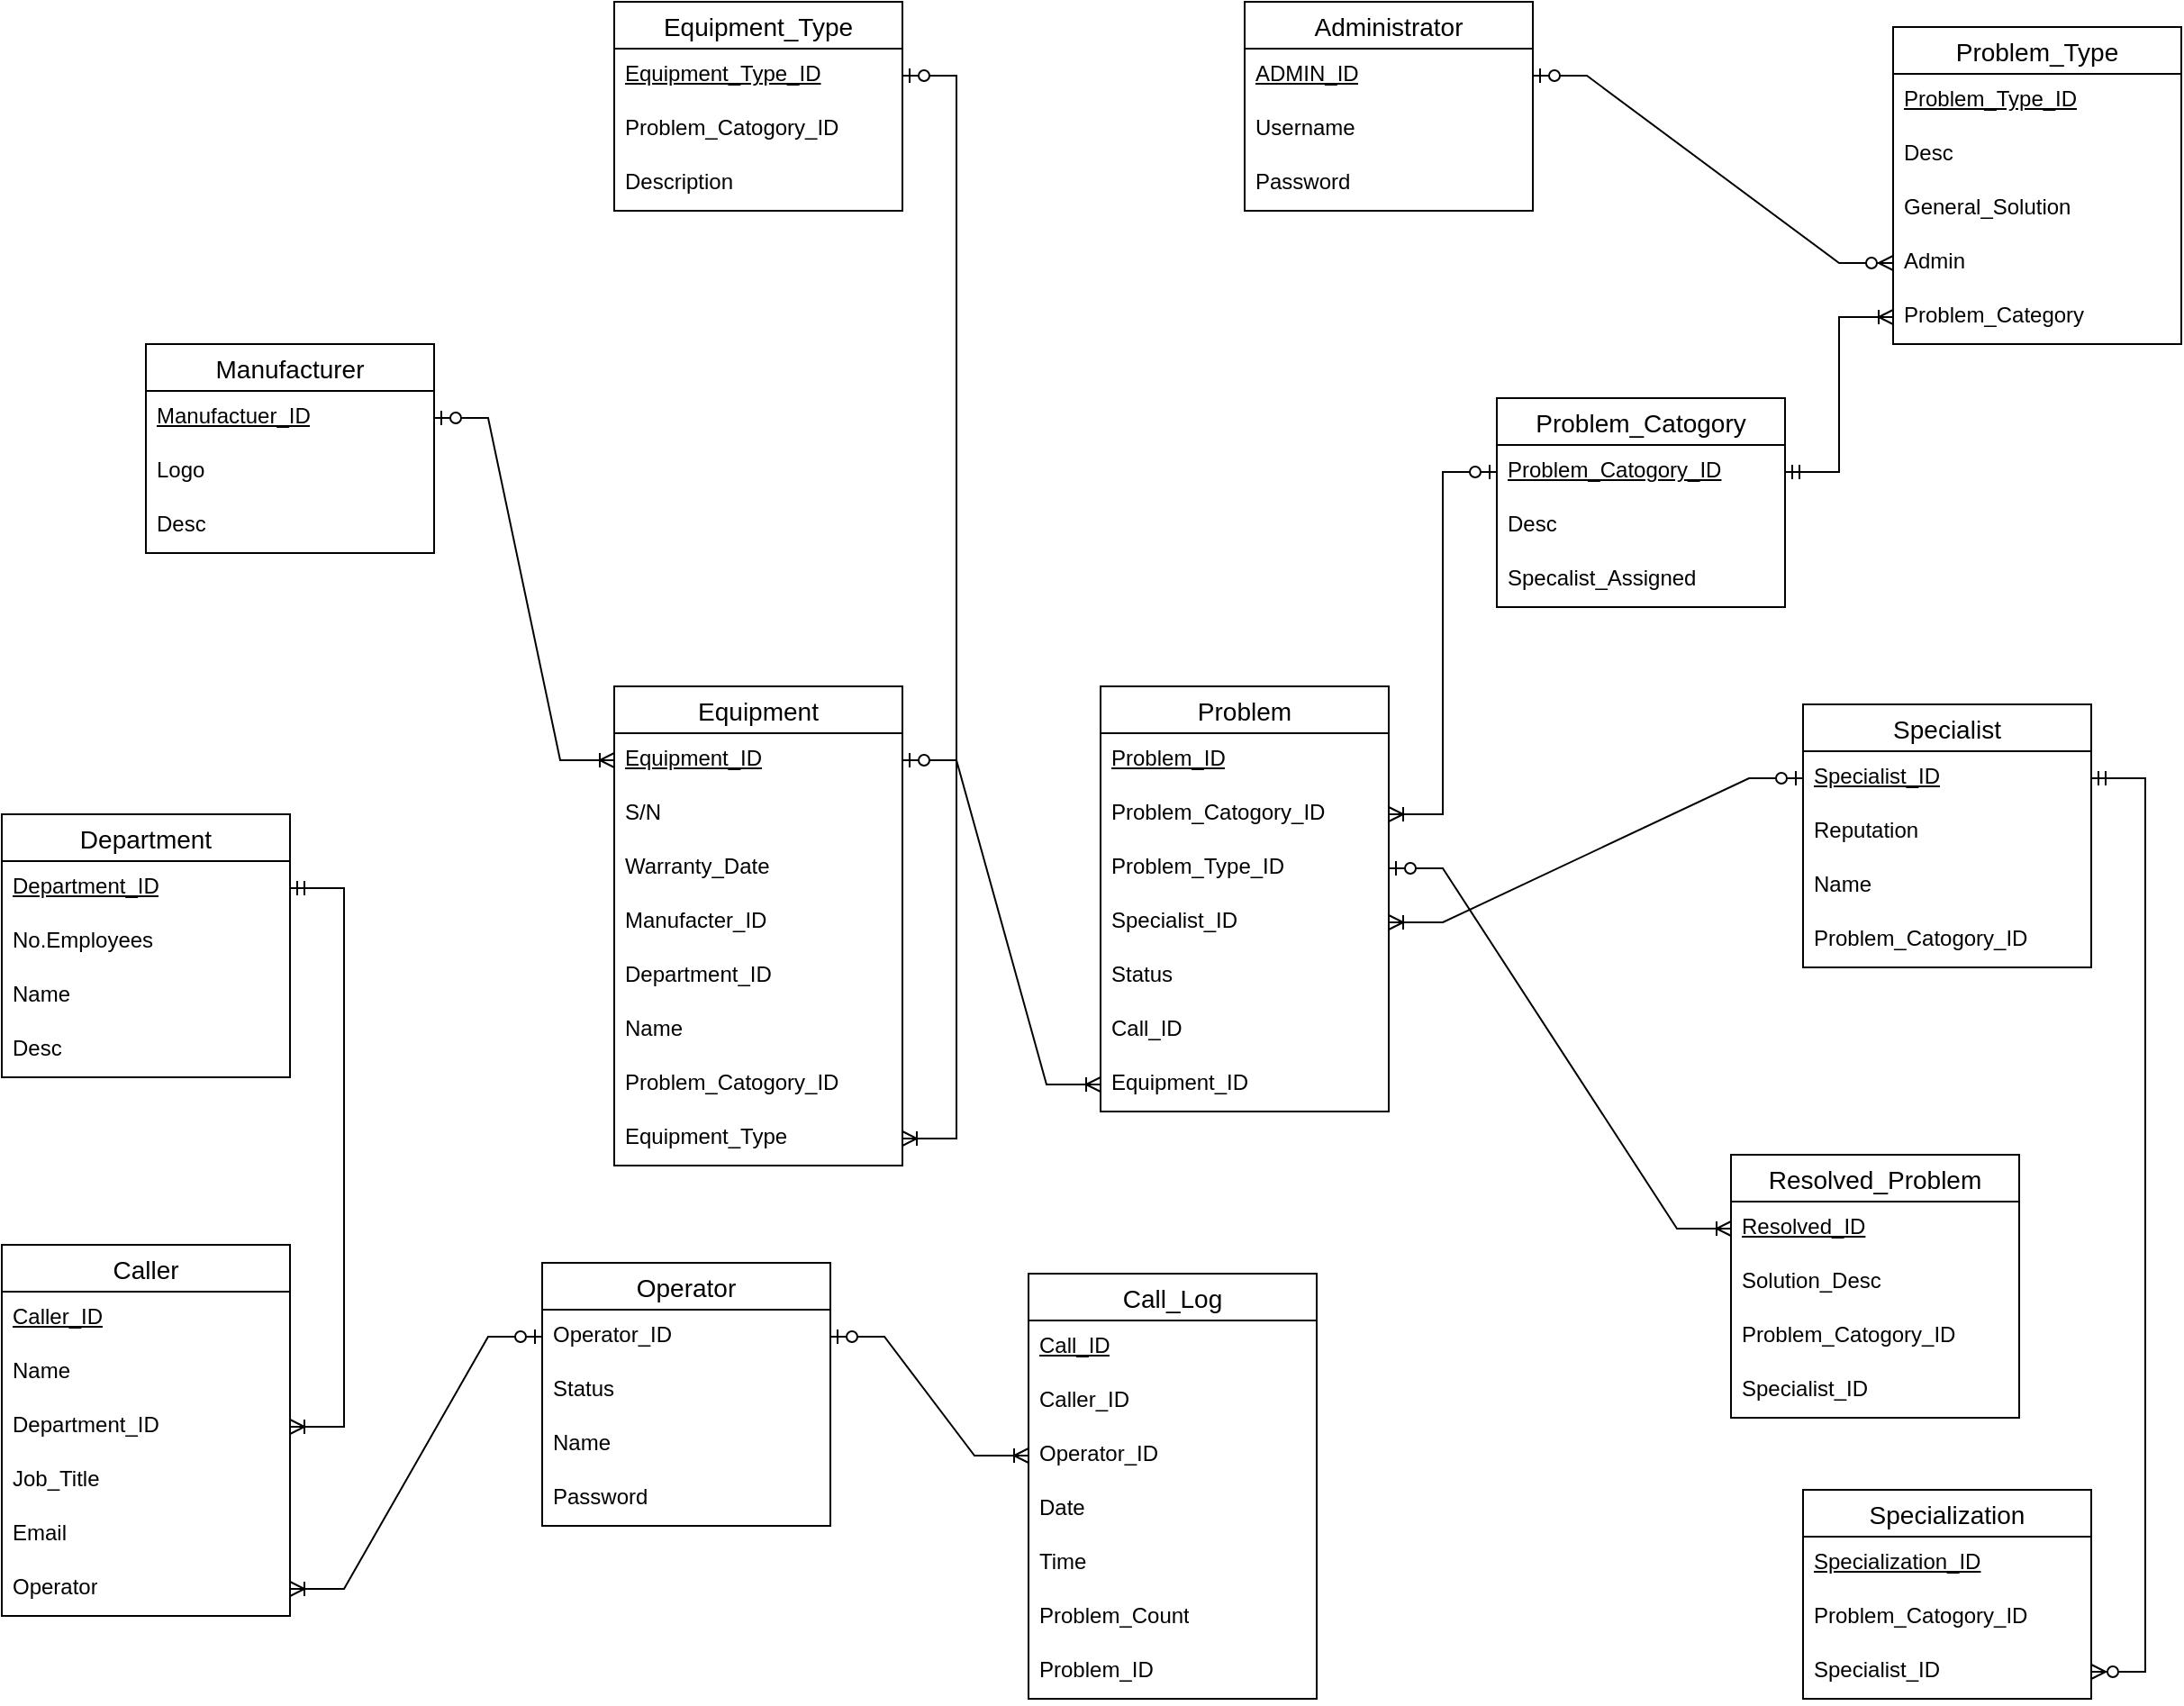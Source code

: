 <mxfile version="24.7.17">
  <diagram name="Página-1" id="JovMR-DmvsqPWMAvgPib">
    <mxGraphModel dx="2261" dy="698" grid="1" gridSize="10" guides="1" tooltips="1" connect="1" arrows="1" fold="1" page="1" pageScale="1" pageWidth="827" pageHeight="1169" math="0" shadow="0">
      <root>
        <mxCell id="0" />
        <mxCell id="1" parent="0" />
        <mxCell id="yYopy69-rkRQcs814ucn-5" value="Equipment_Type" style="swimlane;fontStyle=0;childLayout=stackLayout;horizontal=1;startSize=26;horizontalStack=0;resizeParent=1;resizeParentMax=0;resizeLast=0;collapsible=1;marginBottom=0;align=center;fontSize=14;" parent="1" vertex="1">
          <mxGeometry x="260" y="60" width="160" height="116" as="geometry" />
        </mxCell>
        <mxCell id="yYopy69-rkRQcs814ucn-6" value="Equipment_Type_ID" style="text;strokeColor=none;fillColor=none;spacingLeft=4;spacingRight=4;overflow=hidden;rotatable=0;points=[[0,0.5],[1,0.5]];portConstraint=eastwest;fontSize=12;whiteSpace=wrap;html=1;fontStyle=4" parent="yYopy69-rkRQcs814ucn-5" vertex="1">
          <mxGeometry y="26" width="160" height="30" as="geometry" />
        </mxCell>
        <mxCell id="yYopy69-rkRQcs814ucn-7" value="Problem_Catogory_ID" style="text;strokeColor=none;fillColor=none;spacingLeft=4;spacingRight=4;overflow=hidden;rotatable=0;points=[[0,0.5],[1,0.5]];portConstraint=eastwest;fontSize=12;whiteSpace=wrap;html=1;" parent="yYopy69-rkRQcs814ucn-5" vertex="1">
          <mxGeometry y="56" width="160" height="30" as="geometry" />
        </mxCell>
        <mxCell id="yYopy69-rkRQcs814ucn-8" value="Description" style="text;strokeColor=none;fillColor=none;spacingLeft=4;spacingRight=4;overflow=hidden;rotatable=0;points=[[0,0.5],[1,0.5]];portConstraint=eastwest;fontSize=12;whiteSpace=wrap;html=1;" parent="yYopy69-rkRQcs814ucn-5" vertex="1">
          <mxGeometry y="86" width="160" height="30" as="geometry" />
        </mxCell>
        <mxCell id="yYopy69-rkRQcs814ucn-1" value="Manufacturer" style="swimlane;fontStyle=0;childLayout=stackLayout;horizontal=1;startSize=26;horizontalStack=0;resizeParent=1;resizeParentMax=0;resizeLast=0;collapsible=1;marginBottom=0;align=center;fontSize=14;" parent="1" vertex="1">
          <mxGeometry y="250" width="160" height="116" as="geometry" />
        </mxCell>
        <mxCell id="yYopy69-rkRQcs814ucn-2" value="Manufactuer_ID" style="text;strokeColor=none;fillColor=none;spacingLeft=4;spacingRight=4;overflow=hidden;rotatable=0;points=[[0,0.5],[1,0.5]];portConstraint=eastwest;fontSize=12;whiteSpace=wrap;html=1;fontStyle=4" parent="yYopy69-rkRQcs814ucn-1" vertex="1">
          <mxGeometry y="26" width="160" height="30" as="geometry" />
        </mxCell>
        <mxCell id="yYopy69-rkRQcs814ucn-3" value="Logo" style="text;strokeColor=none;fillColor=none;spacingLeft=4;spacingRight=4;overflow=hidden;rotatable=0;points=[[0,0.5],[1,0.5]];portConstraint=eastwest;fontSize=12;whiteSpace=wrap;html=1;" parent="yYopy69-rkRQcs814ucn-1" vertex="1">
          <mxGeometry y="56" width="160" height="30" as="geometry" />
        </mxCell>
        <mxCell id="yYopy69-rkRQcs814ucn-4" value="Desc" style="text;strokeColor=none;fillColor=none;spacingLeft=4;spacingRight=4;overflow=hidden;rotatable=0;points=[[0,0.5],[1,0.5]];portConstraint=eastwest;fontSize=12;whiteSpace=wrap;html=1;" parent="yYopy69-rkRQcs814ucn-1" vertex="1">
          <mxGeometry y="86" width="160" height="30" as="geometry" />
        </mxCell>
        <mxCell id="yYopy69-rkRQcs814ucn-15" value="Department" style="swimlane;fontStyle=0;childLayout=stackLayout;horizontal=1;startSize=26;horizontalStack=0;resizeParent=1;resizeParentMax=0;resizeLast=0;collapsible=1;marginBottom=0;align=center;fontSize=14;" parent="1" vertex="1">
          <mxGeometry x="-80" y="511" width="160" height="146" as="geometry" />
        </mxCell>
        <mxCell id="yYopy69-rkRQcs814ucn-16" value="Department_ID" style="text;strokeColor=none;fillColor=none;spacingLeft=4;spacingRight=4;overflow=hidden;rotatable=0;points=[[0,0.5],[1,0.5]];portConstraint=eastwest;fontSize=12;whiteSpace=wrap;html=1;fontStyle=4" parent="yYopy69-rkRQcs814ucn-15" vertex="1">
          <mxGeometry y="26" width="160" height="30" as="geometry" />
        </mxCell>
        <mxCell id="yYopy69-rkRQcs814ucn-17" value="No.Employees" style="text;strokeColor=none;fillColor=none;spacingLeft=4;spacingRight=4;overflow=hidden;rotatable=0;points=[[0,0.5],[1,0.5]];portConstraint=eastwest;fontSize=12;whiteSpace=wrap;html=1;" parent="yYopy69-rkRQcs814ucn-15" vertex="1">
          <mxGeometry y="56" width="160" height="30" as="geometry" />
        </mxCell>
        <mxCell id="yYopy69-rkRQcs814ucn-18" value="Name" style="text;strokeColor=none;fillColor=none;spacingLeft=4;spacingRight=4;overflow=hidden;rotatable=0;points=[[0,0.5],[1,0.5]];portConstraint=eastwest;fontSize=12;whiteSpace=wrap;html=1;" parent="yYopy69-rkRQcs814ucn-15" vertex="1">
          <mxGeometry y="86" width="160" height="30" as="geometry" />
        </mxCell>
        <mxCell id="yYopy69-rkRQcs814ucn-19" value="Desc" style="text;strokeColor=none;fillColor=none;spacingLeft=4;spacingRight=4;overflow=hidden;rotatable=0;points=[[0,0.5],[1,0.5]];portConstraint=eastwest;fontSize=12;whiteSpace=wrap;html=1;" parent="yYopy69-rkRQcs814ucn-15" vertex="1">
          <mxGeometry y="116" width="160" height="30" as="geometry" />
        </mxCell>
        <mxCell id="yYopy69-rkRQcs814ucn-20" value="Equipment" style="swimlane;fontStyle=0;childLayout=stackLayout;horizontal=1;startSize=26;horizontalStack=0;resizeParent=1;resizeParentMax=0;resizeLast=0;collapsible=1;marginBottom=0;align=center;fontSize=14;" parent="1" vertex="1">
          <mxGeometry x="260" y="440" width="160" height="266" as="geometry" />
        </mxCell>
        <mxCell id="yYopy69-rkRQcs814ucn-21" value="Equipment_ID" style="text;strokeColor=none;fillColor=none;spacingLeft=4;spacingRight=4;overflow=hidden;rotatable=0;points=[[0,0.5],[1,0.5]];portConstraint=eastwest;fontSize=12;whiteSpace=wrap;html=1;fontStyle=4" parent="yYopy69-rkRQcs814ucn-20" vertex="1">
          <mxGeometry y="26" width="160" height="30" as="geometry" />
        </mxCell>
        <mxCell id="yYopy69-rkRQcs814ucn-22" value="S/N" style="text;strokeColor=none;fillColor=none;spacingLeft=4;spacingRight=4;overflow=hidden;rotatable=0;points=[[0,0.5],[1,0.5]];portConstraint=eastwest;fontSize=12;whiteSpace=wrap;html=1;" parent="yYopy69-rkRQcs814ucn-20" vertex="1">
          <mxGeometry y="56" width="160" height="30" as="geometry" />
        </mxCell>
        <mxCell id="yYopy69-rkRQcs814ucn-23" value="Warranty_Date" style="text;strokeColor=none;fillColor=none;spacingLeft=4;spacingRight=4;overflow=hidden;rotatable=0;points=[[0,0.5],[1,0.5]];portConstraint=eastwest;fontSize=12;whiteSpace=wrap;html=1;" parent="yYopy69-rkRQcs814ucn-20" vertex="1">
          <mxGeometry y="86" width="160" height="30" as="geometry" />
        </mxCell>
        <mxCell id="yYopy69-rkRQcs814ucn-24" value="Manufacter_ID" style="text;strokeColor=none;fillColor=none;spacingLeft=4;spacingRight=4;overflow=hidden;rotatable=0;points=[[0,0.5],[1,0.5]];portConstraint=eastwest;fontSize=12;whiteSpace=wrap;html=1;" parent="yYopy69-rkRQcs814ucn-20" vertex="1">
          <mxGeometry y="116" width="160" height="30" as="geometry" />
        </mxCell>
        <mxCell id="yYopy69-rkRQcs814ucn-25" value="Department_ID" style="text;strokeColor=none;fillColor=none;spacingLeft=4;spacingRight=4;overflow=hidden;rotatable=0;points=[[0,0.5],[1,0.5]];portConstraint=eastwest;fontSize=12;whiteSpace=wrap;html=1;" parent="yYopy69-rkRQcs814ucn-20" vertex="1">
          <mxGeometry y="146" width="160" height="30" as="geometry" />
        </mxCell>
        <mxCell id="yYopy69-rkRQcs814ucn-26" value="Name" style="text;strokeColor=none;fillColor=none;spacingLeft=4;spacingRight=4;overflow=hidden;rotatable=0;points=[[0,0.5],[1,0.5]];portConstraint=eastwest;fontSize=12;whiteSpace=wrap;html=1;" parent="yYopy69-rkRQcs814ucn-20" vertex="1">
          <mxGeometry y="176" width="160" height="30" as="geometry" />
        </mxCell>
        <mxCell id="yYopy69-rkRQcs814ucn-27" value="Problem_Catogory_ID" style="text;strokeColor=none;fillColor=none;spacingLeft=4;spacingRight=4;overflow=hidden;rotatable=0;points=[[0,0.5],[1,0.5]];portConstraint=eastwest;fontSize=12;whiteSpace=wrap;html=1;" parent="yYopy69-rkRQcs814ucn-20" vertex="1">
          <mxGeometry y="206" width="160" height="30" as="geometry" />
        </mxCell>
        <mxCell id="ypw_6ydUtH_LC-YjlXRN-9" value="Equipment_Type" style="text;strokeColor=none;fillColor=none;spacingLeft=4;spacingRight=4;overflow=hidden;rotatable=0;points=[[0,0.5],[1,0.5]];portConstraint=eastwest;fontSize=12;whiteSpace=wrap;html=1;" vertex="1" parent="yYopy69-rkRQcs814ucn-20">
          <mxGeometry y="236" width="160" height="30" as="geometry" />
        </mxCell>
        <mxCell id="yYopy69-rkRQcs814ucn-28" value="Operator" style="swimlane;fontStyle=0;childLayout=stackLayout;horizontal=1;startSize=26;horizontalStack=0;resizeParent=1;resizeParentMax=0;resizeLast=0;collapsible=1;marginBottom=0;align=center;fontSize=14;" parent="1" vertex="1">
          <mxGeometry x="220" y="760" width="160" height="146" as="geometry" />
        </mxCell>
        <mxCell id="yYopy69-rkRQcs814ucn-30" value="Operator_ID" style="text;strokeColor=none;fillColor=none;spacingLeft=4;spacingRight=4;overflow=hidden;rotatable=0;points=[[0,0.5],[1,0.5]];portConstraint=eastwest;fontSize=12;whiteSpace=wrap;html=1;" parent="yYopy69-rkRQcs814ucn-28" vertex="1">
          <mxGeometry y="26" width="160" height="30" as="geometry" />
        </mxCell>
        <mxCell id="yYopy69-rkRQcs814ucn-31" value="Status" style="text;strokeColor=none;fillColor=none;spacingLeft=4;spacingRight=4;overflow=hidden;rotatable=0;points=[[0,0.5],[1,0.5]];portConstraint=eastwest;fontSize=12;whiteSpace=wrap;html=1;" parent="yYopy69-rkRQcs814ucn-28" vertex="1">
          <mxGeometry y="56" width="160" height="30" as="geometry" />
        </mxCell>
        <mxCell id="yYopy69-rkRQcs814ucn-32" value="Name" style="text;strokeColor=none;fillColor=none;spacingLeft=4;spacingRight=4;overflow=hidden;rotatable=0;points=[[0,0.5],[1,0.5]];portConstraint=eastwest;fontSize=12;whiteSpace=wrap;html=1;" parent="yYopy69-rkRQcs814ucn-28" vertex="1">
          <mxGeometry y="86" width="160" height="30" as="geometry" />
        </mxCell>
        <mxCell id="yYopy69-rkRQcs814ucn-33" value="Password" style="text;strokeColor=none;fillColor=none;spacingLeft=4;spacingRight=4;overflow=hidden;rotatable=0;points=[[0,0.5],[1,0.5]];portConstraint=eastwest;fontSize=12;whiteSpace=wrap;html=1;" parent="yYopy69-rkRQcs814ucn-28" vertex="1">
          <mxGeometry y="116" width="160" height="30" as="geometry" />
        </mxCell>
        <mxCell id="yYopy69-rkRQcs814ucn-34" value="Call_Log" style="swimlane;fontStyle=0;childLayout=stackLayout;horizontal=1;startSize=26;horizontalStack=0;resizeParent=1;resizeParentMax=0;resizeLast=0;collapsible=1;marginBottom=0;align=center;fontSize=14;" parent="1" vertex="1">
          <mxGeometry x="490" y="766" width="160" height="236" as="geometry" />
        </mxCell>
        <mxCell id="yYopy69-rkRQcs814ucn-35" value="Call_ID" style="text;strokeColor=none;fillColor=none;spacingLeft=4;spacingRight=4;overflow=hidden;rotatable=0;points=[[0,0.5],[1,0.5]];portConstraint=eastwest;fontSize=12;whiteSpace=wrap;html=1;fontStyle=4" parent="yYopy69-rkRQcs814ucn-34" vertex="1">
          <mxGeometry y="26" width="160" height="30" as="geometry" />
        </mxCell>
        <mxCell id="yYopy69-rkRQcs814ucn-36" value="Caller_ID" style="text;strokeColor=none;fillColor=none;spacingLeft=4;spacingRight=4;overflow=hidden;rotatable=0;points=[[0,0.5],[1,0.5]];portConstraint=eastwest;fontSize=12;whiteSpace=wrap;html=1;" parent="yYopy69-rkRQcs814ucn-34" vertex="1">
          <mxGeometry y="56" width="160" height="30" as="geometry" />
        </mxCell>
        <mxCell id="yYopy69-rkRQcs814ucn-37" value="Operator_ID" style="text;strokeColor=none;fillColor=none;spacingLeft=4;spacingRight=4;overflow=hidden;rotatable=0;points=[[0,0.5],[1,0.5]];portConstraint=eastwest;fontSize=12;whiteSpace=wrap;html=1;" parent="yYopy69-rkRQcs814ucn-34" vertex="1">
          <mxGeometry y="86" width="160" height="30" as="geometry" />
        </mxCell>
        <mxCell id="yYopy69-rkRQcs814ucn-38" value="Date" style="text;strokeColor=none;fillColor=none;spacingLeft=4;spacingRight=4;overflow=hidden;rotatable=0;points=[[0,0.5],[1,0.5]];portConstraint=eastwest;fontSize=12;whiteSpace=wrap;html=1;" parent="yYopy69-rkRQcs814ucn-34" vertex="1">
          <mxGeometry y="116" width="160" height="30" as="geometry" />
        </mxCell>
        <mxCell id="yYopy69-rkRQcs814ucn-39" value="Time" style="text;strokeColor=none;fillColor=none;spacingLeft=4;spacingRight=4;overflow=hidden;rotatable=0;points=[[0,0.5],[1,0.5]];portConstraint=eastwest;fontSize=12;whiteSpace=wrap;html=1;" parent="yYopy69-rkRQcs814ucn-34" vertex="1">
          <mxGeometry y="146" width="160" height="30" as="geometry" />
        </mxCell>
        <mxCell id="yYopy69-rkRQcs814ucn-40" value="Problem_Count" style="text;strokeColor=none;fillColor=none;spacingLeft=4;spacingRight=4;overflow=hidden;rotatable=0;points=[[0,0.5],[1,0.5]];portConstraint=eastwest;fontSize=12;whiteSpace=wrap;html=1;" parent="yYopy69-rkRQcs814ucn-34" vertex="1">
          <mxGeometry y="176" width="160" height="30" as="geometry" />
        </mxCell>
        <mxCell id="yYopy69-rkRQcs814ucn-41" value="Problem_ID" style="text;strokeColor=none;fillColor=none;spacingLeft=4;spacingRight=4;overflow=hidden;rotatable=0;points=[[0,0.5],[1,0.5]];portConstraint=eastwest;fontSize=12;whiteSpace=wrap;html=1;" parent="yYopy69-rkRQcs814ucn-34" vertex="1">
          <mxGeometry y="206" width="160" height="30" as="geometry" />
        </mxCell>
        <mxCell id="yYopy69-rkRQcs814ucn-50" value="Resolved_Problem" style="swimlane;fontStyle=0;childLayout=stackLayout;horizontal=1;startSize=26;horizontalStack=0;resizeParent=1;resizeParentMax=0;resizeLast=0;collapsible=1;marginBottom=0;align=center;fontSize=14;" parent="1" vertex="1">
          <mxGeometry x="880" y="700" width="160" height="146" as="geometry" />
        </mxCell>
        <mxCell id="yYopy69-rkRQcs814ucn-51" value="Resolved_ID" style="text;strokeColor=none;fillColor=none;spacingLeft=4;spacingRight=4;overflow=hidden;rotatable=0;points=[[0,0.5],[1,0.5]];portConstraint=eastwest;fontSize=12;whiteSpace=wrap;html=1;fontStyle=4" parent="yYopy69-rkRQcs814ucn-50" vertex="1">
          <mxGeometry y="26" width="160" height="30" as="geometry" />
        </mxCell>
        <mxCell id="yYopy69-rkRQcs814ucn-52" value="Solution_Desc" style="text;strokeColor=none;fillColor=none;spacingLeft=4;spacingRight=4;overflow=hidden;rotatable=0;points=[[0,0.5],[1,0.5]];portConstraint=eastwest;fontSize=12;whiteSpace=wrap;html=1;" parent="yYopy69-rkRQcs814ucn-50" vertex="1">
          <mxGeometry y="56" width="160" height="30" as="geometry" />
        </mxCell>
        <mxCell id="yYopy69-rkRQcs814ucn-53" value="Problem_Catogory_ID" style="text;strokeColor=none;fillColor=none;spacingLeft=4;spacingRight=4;overflow=hidden;rotatable=0;points=[[0,0.5],[1,0.5]];portConstraint=eastwest;fontSize=12;whiteSpace=wrap;html=1;" parent="yYopy69-rkRQcs814ucn-50" vertex="1">
          <mxGeometry y="86" width="160" height="30" as="geometry" />
        </mxCell>
        <mxCell id="yYopy69-rkRQcs814ucn-54" value="Specialist_ID" style="text;strokeColor=none;fillColor=none;spacingLeft=4;spacingRight=4;overflow=hidden;rotatable=0;points=[[0,0.5],[1,0.5]];portConstraint=eastwest;fontSize=12;whiteSpace=wrap;html=1;" parent="yYopy69-rkRQcs814ucn-50" vertex="1">
          <mxGeometry y="116" width="160" height="30" as="geometry" />
        </mxCell>
        <mxCell id="yYopy69-rkRQcs814ucn-55" value="Specialization" style="swimlane;fontStyle=0;childLayout=stackLayout;horizontal=1;startSize=26;horizontalStack=0;resizeParent=1;resizeParentMax=0;resizeLast=0;collapsible=1;marginBottom=0;align=center;fontSize=14;" parent="1" vertex="1">
          <mxGeometry x="920" y="886" width="160" height="116" as="geometry" />
        </mxCell>
        <mxCell id="yYopy69-rkRQcs814ucn-56" value="Specialization_ID" style="text;strokeColor=none;fillColor=none;spacingLeft=4;spacingRight=4;overflow=hidden;rotatable=0;points=[[0,0.5],[1,0.5]];portConstraint=eastwest;fontSize=12;whiteSpace=wrap;html=1;fontStyle=4" parent="yYopy69-rkRQcs814ucn-55" vertex="1">
          <mxGeometry y="26" width="160" height="30" as="geometry" />
        </mxCell>
        <mxCell id="yYopy69-rkRQcs814ucn-57" value="Problem_Catogory_ID" style="text;strokeColor=none;fillColor=none;spacingLeft=4;spacingRight=4;overflow=hidden;rotatable=0;points=[[0,0.5],[1,0.5]];portConstraint=eastwest;fontSize=12;whiteSpace=wrap;html=1;" parent="yYopy69-rkRQcs814ucn-55" vertex="1">
          <mxGeometry y="56" width="160" height="30" as="geometry" />
        </mxCell>
        <mxCell id="yYopy69-rkRQcs814ucn-58" value="Specialist_ID" style="text;strokeColor=none;fillColor=none;spacingLeft=4;spacingRight=4;overflow=hidden;rotatable=0;points=[[0,0.5],[1,0.5]];portConstraint=eastwest;fontSize=12;whiteSpace=wrap;html=1;" parent="yYopy69-rkRQcs814ucn-55" vertex="1">
          <mxGeometry y="86" width="160" height="30" as="geometry" />
        </mxCell>
        <mxCell id="yYopy69-rkRQcs814ucn-61" value="Specialist" style="swimlane;fontStyle=0;childLayout=stackLayout;horizontal=1;startSize=26;horizontalStack=0;resizeParent=1;resizeParentMax=0;resizeLast=0;collapsible=1;marginBottom=0;align=center;fontSize=14;" parent="1" vertex="1">
          <mxGeometry x="920" y="450" width="160" height="146" as="geometry" />
        </mxCell>
        <mxCell id="yYopy69-rkRQcs814ucn-62" value="Specialist_ID" style="text;strokeColor=none;fillColor=none;spacingLeft=4;spacingRight=4;overflow=hidden;rotatable=0;points=[[0,0.5],[1,0.5]];portConstraint=eastwest;fontSize=12;whiteSpace=wrap;html=1;fontStyle=4" parent="yYopy69-rkRQcs814ucn-61" vertex="1">
          <mxGeometry y="26" width="160" height="30" as="geometry" />
        </mxCell>
        <mxCell id="yYopy69-rkRQcs814ucn-63" value="Reputation" style="text;strokeColor=none;fillColor=none;spacingLeft=4;spacingRight=4;overflow=hidden;rotatable=0;points=[[0,0.5],[1,0.5]];portConstraint=eastwest;fontSize=12;whiteSpace=wrap;html=1;" parent="yYopy69-rkRQcs814ucn-61" vertex="1">
          <mxGeometry y="56" width="160" height="30" as="geometry" />
        </mxCell>
        <mxCell id="yYopy69-rkRQcs814ucn-64" value="Name" style="text;strokeColor=none;fillColor=none;spacingLeft=4;spacingRight=4;overflow=hidden;rotatable=0;points=[[0,0.5],[1,0.5]];portConstraint=eastwest;fontSize=12;whiteSpace=wrap;html=1;" parent="yYopy69-rkRQcs814ucn-61" vertex="1">
          <mxGeometry y="86" width="160" height="30" as="geometry" />
        </mxCell>
        <mxCell id="yYopy69-rkRQcs814ucn-65" value="Problem_Catogory_ID" style="text;strokeColor=none;fillColor=none;spacingLeft=4;spacingRight=4;overflow=hidden;rotatable=0;points=[[0,0.5],[1,0.5]];portConstraint=eastwest;fontSize=12;whiteSpace=wrap;html=1;" parent="yYopy69-rkRQcs814ucn-61" vertex="1">
          <mxGeometry y="116" width="160" height="30" as="geometry" />
        </mxCell>
        <mxCell id="yYopy69-rkRQcs814ucn-66" value="Problem_Type" style="swimlane;fontStyle=0;childLayout=stackLayout;horizontal=1;startSize=26;horizontalStack=0;resizeParent=1;resizeParentMax=0;resizeLast=0;collapsible=1;marginBottom=0;align=center;fontSize=14;" parent="1" vertex="1">
          <mxGeometry x="970" y="74" width="160" height="176" as="geometry" />
        </mxCell>
        <mxCell id="yYopy69-rkRQcs814ucn-67" value="Problem_Type_ID" style="text;strokeColor=none;fillColor=none;spacingLeft=4;spacingRight=4;overflow=hidden;rotatable=0;points=[[0,0.5],[1,0.5]];portConstraint=eastwest;fontSize=12;whiteSpace=wrap;html=1;fontStyle=4" parent="yYopy69-rkRQcs814ucn-66" vertex="1">
          <mxGeometry y="26" width="160" height="30" as="geometry" />
        </mxCell>
        <mxCell id="yYopy69-rkRQcs814ucn-68" value="Desc" style="text;strokeColor=none;fillColor=none;spacingLeft=4;spacingRight=4;overflow=hidden;rotatable=0;points=[[0,0.5],[1,0.5]];portConstraint=eastwest;fontSize=12;whiteSpace=wrap;html=1;" parent="yYopy69-rkRQcs814ucn-66" vertex="1">
          <mxGeometry y="56" width="160" height="30" as="geometry" />
        </mxCell>
        <mxCell id="yYopy69-rkRQcs814ucn-69" value="General_Solution" style="text;strokeColor=none;fillColor=none;spacingLeft=4;spacingRight=4;overflow=hidden;rotatable=0;points=[[0,0.5],[1,0.5]];portConstraint=eastwest;fontSize=12;whiteSpace=wrap;html=1;" parent="yYopy69-rkRQcs814ucn-66" vertex="1">
          <mxGeometry y="86" width="160" height="30" as="geometry" />
        </mxCell>
        <mxCell id="ypw_6ydUtH_LC-YjlXRN-11" value="Admin" style="text;strokeColor=none;fillColor=none;spacingLeft=4;spacingRight=4;overflow=hidden;rotatable=0;points=[[0,0.5],[1,0.5]];portConstraint=eastwest;fontSize=12;whiteSpace=wrap;html=1;" vertex="1" parent="yYopy69-rkRQcs814ucn-66">
          <mxGeometry y="116" width="160" height="30" as="geometry" />
        </mxCell>
        <mxCell id="ypw_6ydUtH_LC-YjlXRN-12" value="Problem_Category" style="text;strokeColor=none;fillColor=none;spacingLeft=4;spacingRight=4;overflow=hidden;rotatable=0;points=[[0,0.5],[1,0.5]];portConstraint=eastwest;fontSize=12;whiteSpace=wrap;html=1;" vertex="1" parent="yYopy69-rkRQcs814ucn-66">
          <mxGeometry y="146" width="160" height="30" as="geometry" />
        </mxCell>
        <mxCell id="yYopy69-rkRQcs814ucn-70" value="Problem_Catogory" style="swimlane;fontStyle=0;childLayout=stackLayout;horizontal=1;startSize=26;horizontalStack=0;resizeParent=1;resizeParentMax=0;resizeLast=0;collapsible=1;marginBottom=0;align=center;fontSize=14;" parent="1" vertex="1">
          <mxGeometry x="750" y="280" width="160" height="116" as="geometry" />
        </mxCell>
        <mxCell id="yYopy69-rkRQcs814ucn-71" value="Problem_Catogory_ID" style="text;strokeColor=none;fillColor=none;spacingLeft=4;spacingRight=4;overflow=hidden;rotatable=0;points=[[0,0.5],[1,0.5]];portConstraint=eastwest;fontSize=12;whiteSpace=wrap;html=1;fontStyle=4" parent="yYopy69-rkRQcs814ucn-70" vertex="1">
          <mxGeometry y="26" width="160" height="30" as="geometry" />
        </mxCell>
        <mxCell id="yYopy69-rkRQcs814ucn-72" value="Desc" style="text;strokeColor=none;fillColor=none;spacingLeft=4;spacingRight=4;overflow=hidden;rotatable=0;points=[[0,0.5],[1,0.5]];portConstraint=eastwest;fontSize=12;whiteSpace=wrap;html=1;" parent="yYopy69-rkRQcs814ucn-70" vertex="1">
          <mxGeometry y="56" width="160" height="30" as="geometry" />
        </mxCell>
        <mxCell id="yYopy69-rkRQcs814ucn-73" value="Specalist_Assigned" style="text;strokeColor=none;fillColor=none;spacingLeft=4;spacingRight=4;overflow=hidden;rotatable=0;points=[[0,0.5],[1,0.5]];portConstraint=eastwest;fontSize=12;whiteSpace=wrap;html=1;" parent="yYopy69-rkRQcs814ucn-70" vertex="1">
          <mxGeometry y="86" width="160" height="30" as="geometry" />
        </mxCell>
        <mxCell id="yYopy69-rkRQcs814ucn-74" value="Administrator" style="swimlane;fontStyle=0;childLayout=stackLayout;horizontal=1;startSize=26;horizontalStack=0;resizeParent=1;resizeParentMax=0;resizeLast=0;collapsible=1;marginBottom=0;align=center;fontSize=14;" parent="1" vertex="1">
          <mxGeometry x="610" y="60" width="160" height="116" as="geometry" />
        </mxCell>
        <mxCell id="yYopy69-rkRQcs814ucn-75" value="ADMIN_ID" style="text;strokeColor=none;fillColor=none;spacingLeft=4;spacingRight=4;overflow=hidden;rotatable=0;points=[[0,0.5],[1,0.5]];portConstraint=eastwest;fontSize=12;whiteSpace=wrap;html=1;fontStyle=4" parent="yYopy69-rkRQcs814ucn-74" vertex="1">
          <mxGeometry y="26" width="160" height="30" as="geometry" />
        </mxCell>
        <mxCell id="yYopy69-rkRQcs814ucn-76" value="Username" style="text;strokeColor=none;fillColor=none;spacingLeft=4;spacingRight=4;overflow=hidden;rotatable=0;points=[[0,0.5],[1,0.5]];portConstraint=eastwest;fontSize=12;whiteSpace=wrap;html=1;" parent="yYopy69-rkRQcs814ucn-74" vertex="1">
          <mxGeometry y="56" width="160" height="30" as="geometry" />
        </mxCell>
        <mxCell id="yYopy69-rkRQcs814ucn-77" value="Password" style="text;strokeColor=none;fillColor=none;spacingLeft=4;spacingRight=4;overflow=hidden;rotatable=0;points=[[0,0.5],[1,0.5]];portConstraint=eastwest;fontSize=12;whiteSpace=wrap;html=1;" parent="yYopy69-rkRQcs814ucn-74" vertex="1">
          <mxGeometry y="86" width="160" height="30" as="geometry" />
        </mxCell>
        <mxCell id="yYopy69-rkRQcs814ucn-78" value="Problem" style="swimlane;fontStyle=0;childLayout=stackLayout;horizontal=1;startSize=26;horizontalStack=0;resizeParent=1;resizeParentMax=0;resizeLast=0;collapsible=1;marginBottom=0;align=center;fontSize=14;" parent="1" vertex="1">
          <mxGeometry x="530" y="440" width="160" height="236" as="geometry" />
        </mxCell>
        <mxCell id="yYopy69-rkRQcs814ucn-79" value="Problem_ID" style="text;strokeColor=none;fillColor=none;spacingLeft=4;spacingRight=4;overflow=hidden;rotatable=0;points=[[0,0.5],[1,0.5]];portConstraint=eastwest;fontSize=12;whiteSpace=wrap;html=1;fontStyle=4" parent="yYopy69-rkRQcs814ucn-78" vertex="1">
          <mxGeometry y="26" width="160" height="30" as="geometry" />
        </mxCell>
        <mxCell id="yYopy69-rkRQcs814ucn-80" value="Problem_Catogory_ID" style="text;strokeColor=none;fillColor=none;spacingLeft=4;spacingRight=4;overflow=hidden;rotatable=0;points=[[0,0.5],[1,0.5]];portConstraint=eastwest;fontSize=12;whiteSpace=wrap;html=1;" parent="yYopy69-rkRQcs814ucn-78" vertex="1">
          <mxGeometry y="56" width="160" height="30" as="geometry" />
        </mxCell>
        <mxCell id="yYopy69-rkRQcs814ucn-81" value="Problem_Type_ID" style="text;strokeColor=none;fillColor=none;spacingLeft=4;spacingRight=4;overflow=hidden;rotatable=0;points=[[0,0.5],[1,0.5]];portConstraint=eastwest;fontSize=12;whiteSpace=wrap;html=1;" parent="yYopy69-rkRQcs814ucn-78" vertex="1">
          <mxGeometry y="86" width="160" height="30" as="geometry" />
        </mxCell>
        <mxCell id="yYopy69-rkRQcs814ucn-82" value="Specialist_ID" style="text;strokeColor=none;fillColor=none;spacingLeft=4;spacingRight=4;overflow=hidden;rotatable=0;points=[[0,0.5],[1,0.5]];portConstraint=eastwest;fontSize=12;whiteSpace=wrap;html=1;" parent="yYopy69-rkRQcs814ucn-78" vertex="1">
          <mxGeometry y="116" width="160" height="30" as="geometry" />
        </mxCell>
        <mxCell id="yYopy69-rkRQcs814ucn-83" value="Status" style="text;strokeColor=none;fillColor=none;spacingLeft=4;spacingRight=4;overflow=hidden;rotatable=0;points=[[0,0.5],[1,0.5]];portConstraint=eastwest;fontSize=12;whiteSpace=wrap;html=1;" parent="yYopy69-rkRQcs814ucn-78" vertex="1">
          <mxGeometry y="146" width="160" height="30" as="geometry" />
        </mxCell>
        <mxCell id="yYopy69-rkRQcs814ucn-84" value="Call_ID" style="text;strokeColor=none;fillColor=none;spacingLeft=4;spacingRight=4;overflow=hidden;rotatable=0;points=[[0,0.5],[1,0.5]];portConstraint=eastwest;fontSize=12;whiteSpace=wrap;html=1;" parent="yYopy69-rkRQcs814ucn-78" vertex="1">
          <mxGeometry y="176" width="160" height="30" as="geometry" />
        </mxCell>
        <mxCell id="ypw_6ydUtH_LC-YjlXRN-6" value="Equipment_ID" style="text;strokeColor=none;fillColor=none;spacingLeft=4;spacingRight=4;overflow=hidden;rotatable=0;points=[[0,0.5],[1,0.5]];portConstraint=eastwest;fontSize=12;whiteSpace=wrap;html=1;" vertex="1" parent="yYopy69-rkRQcs814ucn-78">
          <mxGeometry y="206" width="160" height="30" as="geometry" />
        </mxCell>
        <mxCell id="yYopy69-rkRQcs814ucn-86" value="Caller" style="swimlane;fontStyle=0;childLayout=stackLayout;horizontal=1;startSize=26;horizontalStack=0;resizeParent=1;resizeParentMax=0;resizeLast=0;collapsible=1;marginBottom=0;align=center;fontSize=14;" parent="1" vertex="1">
          <mxGeometry x="-80" y="750" width="160" height="206" as="geometry" />
        </mxCell>
        <mxCell id="yYopy69-rkRQcs814ucn-87" value="Caller_ID" style="text;strokeColor=none;fillColor=none;spacingLeft=4;spacingRight=4;overflow=hidden;rotatable=0;points=[[0,0.5],[1,0.5]];portConstraint=eastwest;fontSize=12;whiteSpace=wrap;html=1;fontStyle=4" parent="yYopy69-rkRQcs814ucn-86" vertex="1">
          <mxGeometry y="26" width="160" height="30" as="geometry" />
        </mxCell>
        <mxCell id="yYopy69-rkRQcs814ucn-88" value="Name" style="text;strokeColor=none;fillColor=none;spacingLeft=4;spacingRight=4;overflow=hidden;rotatable=0;points=[[0,0.5],[1,0.5]];portConstraint=eastwest;fontSize=12;whiteSpace=wrap;html=1;" parent="yYopy69-rkRQcs814ucn-86" vertex="1">
          <mxGeometry y="56" width="160" height="30" as="geometry" />
        </mxCell>
        <mxCell id="yYopy69-rkRQcs814ucn-89" value="Department_ID" style="text;strokeColor=none;fillColor=none;spacingLeft=4;spacingRight=4;overflow=hidden;rotatable=0;points=[[0,0.5],[1,0.5]];portConstraint=eastwest;fontSize=12;whiteSpace=wrap;html=1;" parent="yYopy69-rkRQcs814ucn-86" vertex="1">
          <mxGeometry y="86" width="160" height="30" as="geometry" />
        </mxCell>
        <mxCell id="yYopy69-rkRQcs814ucn-90" value="Job_Title" style="text;strokeColor=none;fillColor=none;spacingLeft=4;spacingRight=4;overflow=hidden;rotatable=0;points=[[0,0.5],[1,0.5]];portConstraint=eastwest;fontSize=12;whiteSpace=wrap;html=1;" parent="yYopy69-rkRQcs814ucn-86" vertex="1">
          <mxGeometry y="116" width="160" height="30" as="geometry" />
        </mxCell>
        <mxCell id="yYopy69-rkRQcs814ucn-91" value="Email" style="text;strokeColor=none;fillColor=none;spacingLeft=4;spacingRight=4;overflow=hidden;rotatable=0;points=[[0,0.5],[1,0.5]];portConstraint=eastwest;fontSize=12;whiteSpace=wrap;html=1;" parent="yYopy69-rkRQcs814ucn-86" vertex="1">
          <mxGeometry y="146" width="160" height="30" as="geometry" />
        </mxCell>
        <mxCell id="ypw_6ydUtH_LC-YjlXRN-17" value="Operator" style="text;strokeColor=none;fillColor=none;spacingLeft=4;spacingRight=4;overflow=hidden;rotatable=0;points=[[0,0.5],[1,0.5]];portConstraint=eastwest;fontSize=12;whiteSpace=wrap;html=1;" vertex="1" parent="yYopy69-rkRQcs814ucn-86">
          <mxGeometry y="176" width="160" height="30" as="geometry" />
        </mxCell>
        <mxCell id="ypw_6ydUtH_LC-YjlXRN-4" value="" style="edgeStyle=entityRelationEdgeStyle;fontSize=12;html=1;endArrow=ERoneToMany;startArrow=ERzeroToOne;rounded=0;entryX=0;entryY=0.5;entryDx=0;entryDy=0;exitX=1;exitY=0.5;exitDx=0;exitDy=0;" edge="1" parent="1" source="yYopy69-rkRQcs814ucn-2" target="yYopy69-rkRQcs814ucn-21">
          <mxGeometry width="100" height="100" relative="1" as="geometry">
            <mxPoint x="400" y="500" as="sourcePoint" />
            <mxPoint x="500" y="400" as="targetPoint" />
          </mxGeometry>
        </mxCell>
        <mxCell id="ypw_6ydUtH_LC-YjlXRN-7" value="" style="edgeStyle=entityRelationEdgeStyle;fontSize=12;html=1;endArrow=ERoneToMany;startArrow=ERzeroToOne;rounded=0;entryX=0;entryY=0.5;entryDx=0;entryDy=0;exitX=1;exitY=0.5;exitDx=0;exitDy=0;" edge="1" parent="1" source="yYopy69-rkRQcs814ucn-21" target="ypw_6ydUtH_LC-YjlXRN-6">
          <mxGeometry width="100" height="100" relative="1" as="geometry">
            <mxPoint x="170" y="301" as="sourcePoint" />
            <mxPoint x="270" y="491" as="targetPoint" />
          </mxGeometry>
        </mxCell>
        <mxCell id="ypw_6ydUtH_LC-YjlXRN-10" value="" style="edgeStyle=entityRelationEdgeStyle;fontSize=12;html=1;endArrow=ERoneToMany;startArrow=ERzeroToOne;rounded=0;entryX=1;entryY=0.5;entryDx=0;entryDy=0;exitX=1;exitY=0.5;exitDx=0;exitDy=0;" edge="1" parent="1" source="yYopy69-rkRQcs814ucn-6" target="ypw_6ydUtH_LC-YjlXRN-9">
          <mxGeometry width="100" height="100" relative="1" as="geometry">
            <mxPoint x="430" y="491" as="sourcePoint" />
            <mxPoint x="570" y="671" as="targetPoint" />
          </mxGeometry>
        </mxCell>
        <mxCell id="ypw_6ydUtH_LC-YjlXRN-13" value="" style="edgeStyle=entityRelationEdgeStyle;fontSize=12;html=1;endArrow=ERzeroToMany;startArrow=ERzeroToOne;rounded=0;entryX=0;entryY=0.5;entryDx=0;entryDy=0;exitX=1;exitY=0.5;exitDx=0;exitDy=0;" edge="1" parent="1" source="yYopy69-rkRQcs814ucn-75" target="ypw_6ydUtH_LC-YjlXRN-11">
          <mxGeometry width="100" height="100" relative="1" as="geometry">
            <mxPoint x="420" y="390" as="sourcePoint" />
            <mxPoint x="520" y="290" as="targetPoint" />
          </mxGeometry>
        </mxCell>
        <mxCell id="ypw_6ydUtH_LC-YjlXRN-15" value="" style="edgeStyle=entityRelationEdgeStyle;fontSize=12;html=1;endArrow=ERoneToMany;startArrow=ERmandOne;rounded=0;entryX=0;entryY=0.5;entryDx=0;entryDy=0;exitX=1;exitY=0.5;exitDx=0;exitDy=0;" edge="1" parent="1" source="yYopy69-rkRQcs814ucn-71" target="ypw_6ydUtH_LC-YjlXRN-12">
          <mxGeometry width="100" height="100" relative="1" as="geometry">
            <mxPoint x="420" y="390" as="sourcePoint" />
            <mxPoint x="520" y="290" as="targetPoint" />
          </mxGeometry>
        </mxCell>
        <mxCell id="ypw_6ydUtH_LC-YjlXRN-16" value="" style="edgeStyle=entityRelationEdgeStyle;fontSize=12;html=1;endArrow=ERoneToMany;startArrow=ERmandOne;rounded=0;entryX=1;entryY=0.5;entryDx=0;entryDy=0;exitX=1;exitY=0.5;exitDx=0;exitDy=0;" edge="1" parent="1" source="yYopy69-rkRQcs814ucn-16" target="yYopy69-rkRQcs814ucn-89">
          <mxGeometry width="100" height="100" relative="1" as="geometry">
            <mxPoint x="420" y="690" as="sourcePoint" />
            <mxPoint x="520" y="590" as="targetPoint" />
          </mxGeometry>
        </mxCell>
        <mxCell id="ypw_6ydUtH_LC-YjlXRN-19" value="" style="edgeStyle=entityRelationEdgeStyle;fontSize=12;html=1;endArrow=ERoneToMany;startArrow=ERzeroToOne;rounded=0;entryX=1;entryY=0.5;entryDx=0;entryDy=0;exitX=0;exitY=0.5;exitDx=0;exitDy=0;" edge="1" parent="1" source="yYopy69-rkRQcs814ucn-30" target="ypw_6ydUtH_LC-YjlXRN-17">
          <mxGeometry width="100" height="100" relative="1" as="geometry">
            <mxPoint x="420" y="790" as="sourcePoint" />
            <mxPoint x="520" y="690" as="targetPoint" />
          </mxGeometry>
        </mxCell>
        <mxCell id="ypw_6ydUtH_LC-YjlXRN-20" value="" style="edgeStyle=entityRelationEdgeStyle;fontSize=12;html=1;endArrow=ERoneToMany;startArrow=ERzeroToOne;rounded=0;entryX=0;entryY=0.5;entryDx=0;entryDy=0;exitX=1;exitY=0.5;exitDx=0;exitDy=0;" edge="1" parent="1" source="yYopy69-rkRQcs814ucn-30" target="yYopy69-rkRQcs814ucn-37">
          <mxGeometry width="100" height="100" relative="1" as="geometry">
            <mxPoint x="230" y="811" as="sourcePoint" />
            <mxPoint x="90" y="951" as="targetPoint" />
          </mxGeometry>
        </mxCell>
        <mxCell id="ypw_6ydUtH_LC-YjlXRN-23" value="" style="edgeStyle=entityRelationEdgeStyle;fontSize=12;html=1;endArrow=ERoneToMany;startArrow=ERzeroToOne;rounded=0;entryX=1;entryY=0.5;entryDx=0;entryDy=0;exitX=0;exitY=0.5;exitDx=0;exitDy=0;" edge="1" parent="1" source="yYopy69-rkRQcs814ucn-71" target="yYopy69-rkRQcs814ucn-80">
          <mxGeometry width="100" height="100" relative="1" as="geometry">
            <mxPoint x="940" y="456" as="sourcePoint" />
            <mxPoint x="800" y="596" as="targetPoint" />
          </mxGeometry>
        </mxCell>
        <mxCell id="ypw_6ydUtH_LC-YjlXRN-24" value="" style="edgeStyle=entityRelationEdgeStyle;fontSize=12;html=1;endArrow=ERoneToMany;startArrow=ERzeroToOne;rounded=0;entryX=1;entryY=0.5;entryDx=0;entryDy=0;exitX=0;exitY=0.5;exitDx=0;exitDy=0;" edge="1" parent="1" source="yYopy69-rkRQcs814ucn-62" target="yYopy69-rkRQcs814ucn-82">
          <mxGeometry width="100" height="100" relative="1" as="geometry">
            <mxPoint x="760" y="331" as="sourcePoint" />
            <mxPoint x="700" y="521" as="targetPoint" />
          </mxGeometry>
        </mxCell>
        <mxCell id="ypw_6ydUtH_LC-YjlXRN-25" value="" style="edgeStyle=entityRelationEdgeStyle;fontSize=12;html=1;endArrow=ERoneToMany;startArrow=ERzeroToOne;rounded=0;entryX=0;entryY=0.5;entryDx=0;entryDy=0;exitX=1;exitY=0.5;exitDx=0;exitDy=0;" edge="1" parent="1" source="yYopy69-rkRQcs814ucn-81" target="yYopy69-rkRQcs814ucn-51">
          <mxGeometry width="100" height="100" relative="1" as="geometry">
            <mxPoint x="940" y="501" as="sourcePoint" />
            <mxPoint x="700" y="581" as="targetPoint" />
          </mxGeometry>
        </mxCell>
        <mxCell id="ypw_6ydUtH_LC-YjlXRN-26" value="" style="edgeStyle=entityRelationEdgeStyle;fontSize=12;html=1;endArrow=ERzeroToMany;startArrow=ERmandOne;rounded=0;entryX=1;entryY=0.5;entryDx=0;entryDy=0;exitX=1;exitY=0.5;exitDx=0;exitDy=0;" edge="1" parent="1" source="yYopy69-rkRQcs814ucn-62" target="yYopy69-rkRQcs814ucn-58">
          <mxGeometry width="100" height="100" relative="1" as="geometry">
            <mxPoint x="1090" y="491" as="sourcePoint" />
            <mxPoint x="520" y="740" as="targetPoint" />
            <Array as="points">
              <mxPoint x="1130" y="720" />
              <mxPoint x="1180" y="750" />
            </Array>
          </mxGeometry>
        </mxCell>
      </root>
    </mxGraphModel>
  </diagram>
</mxfile>
